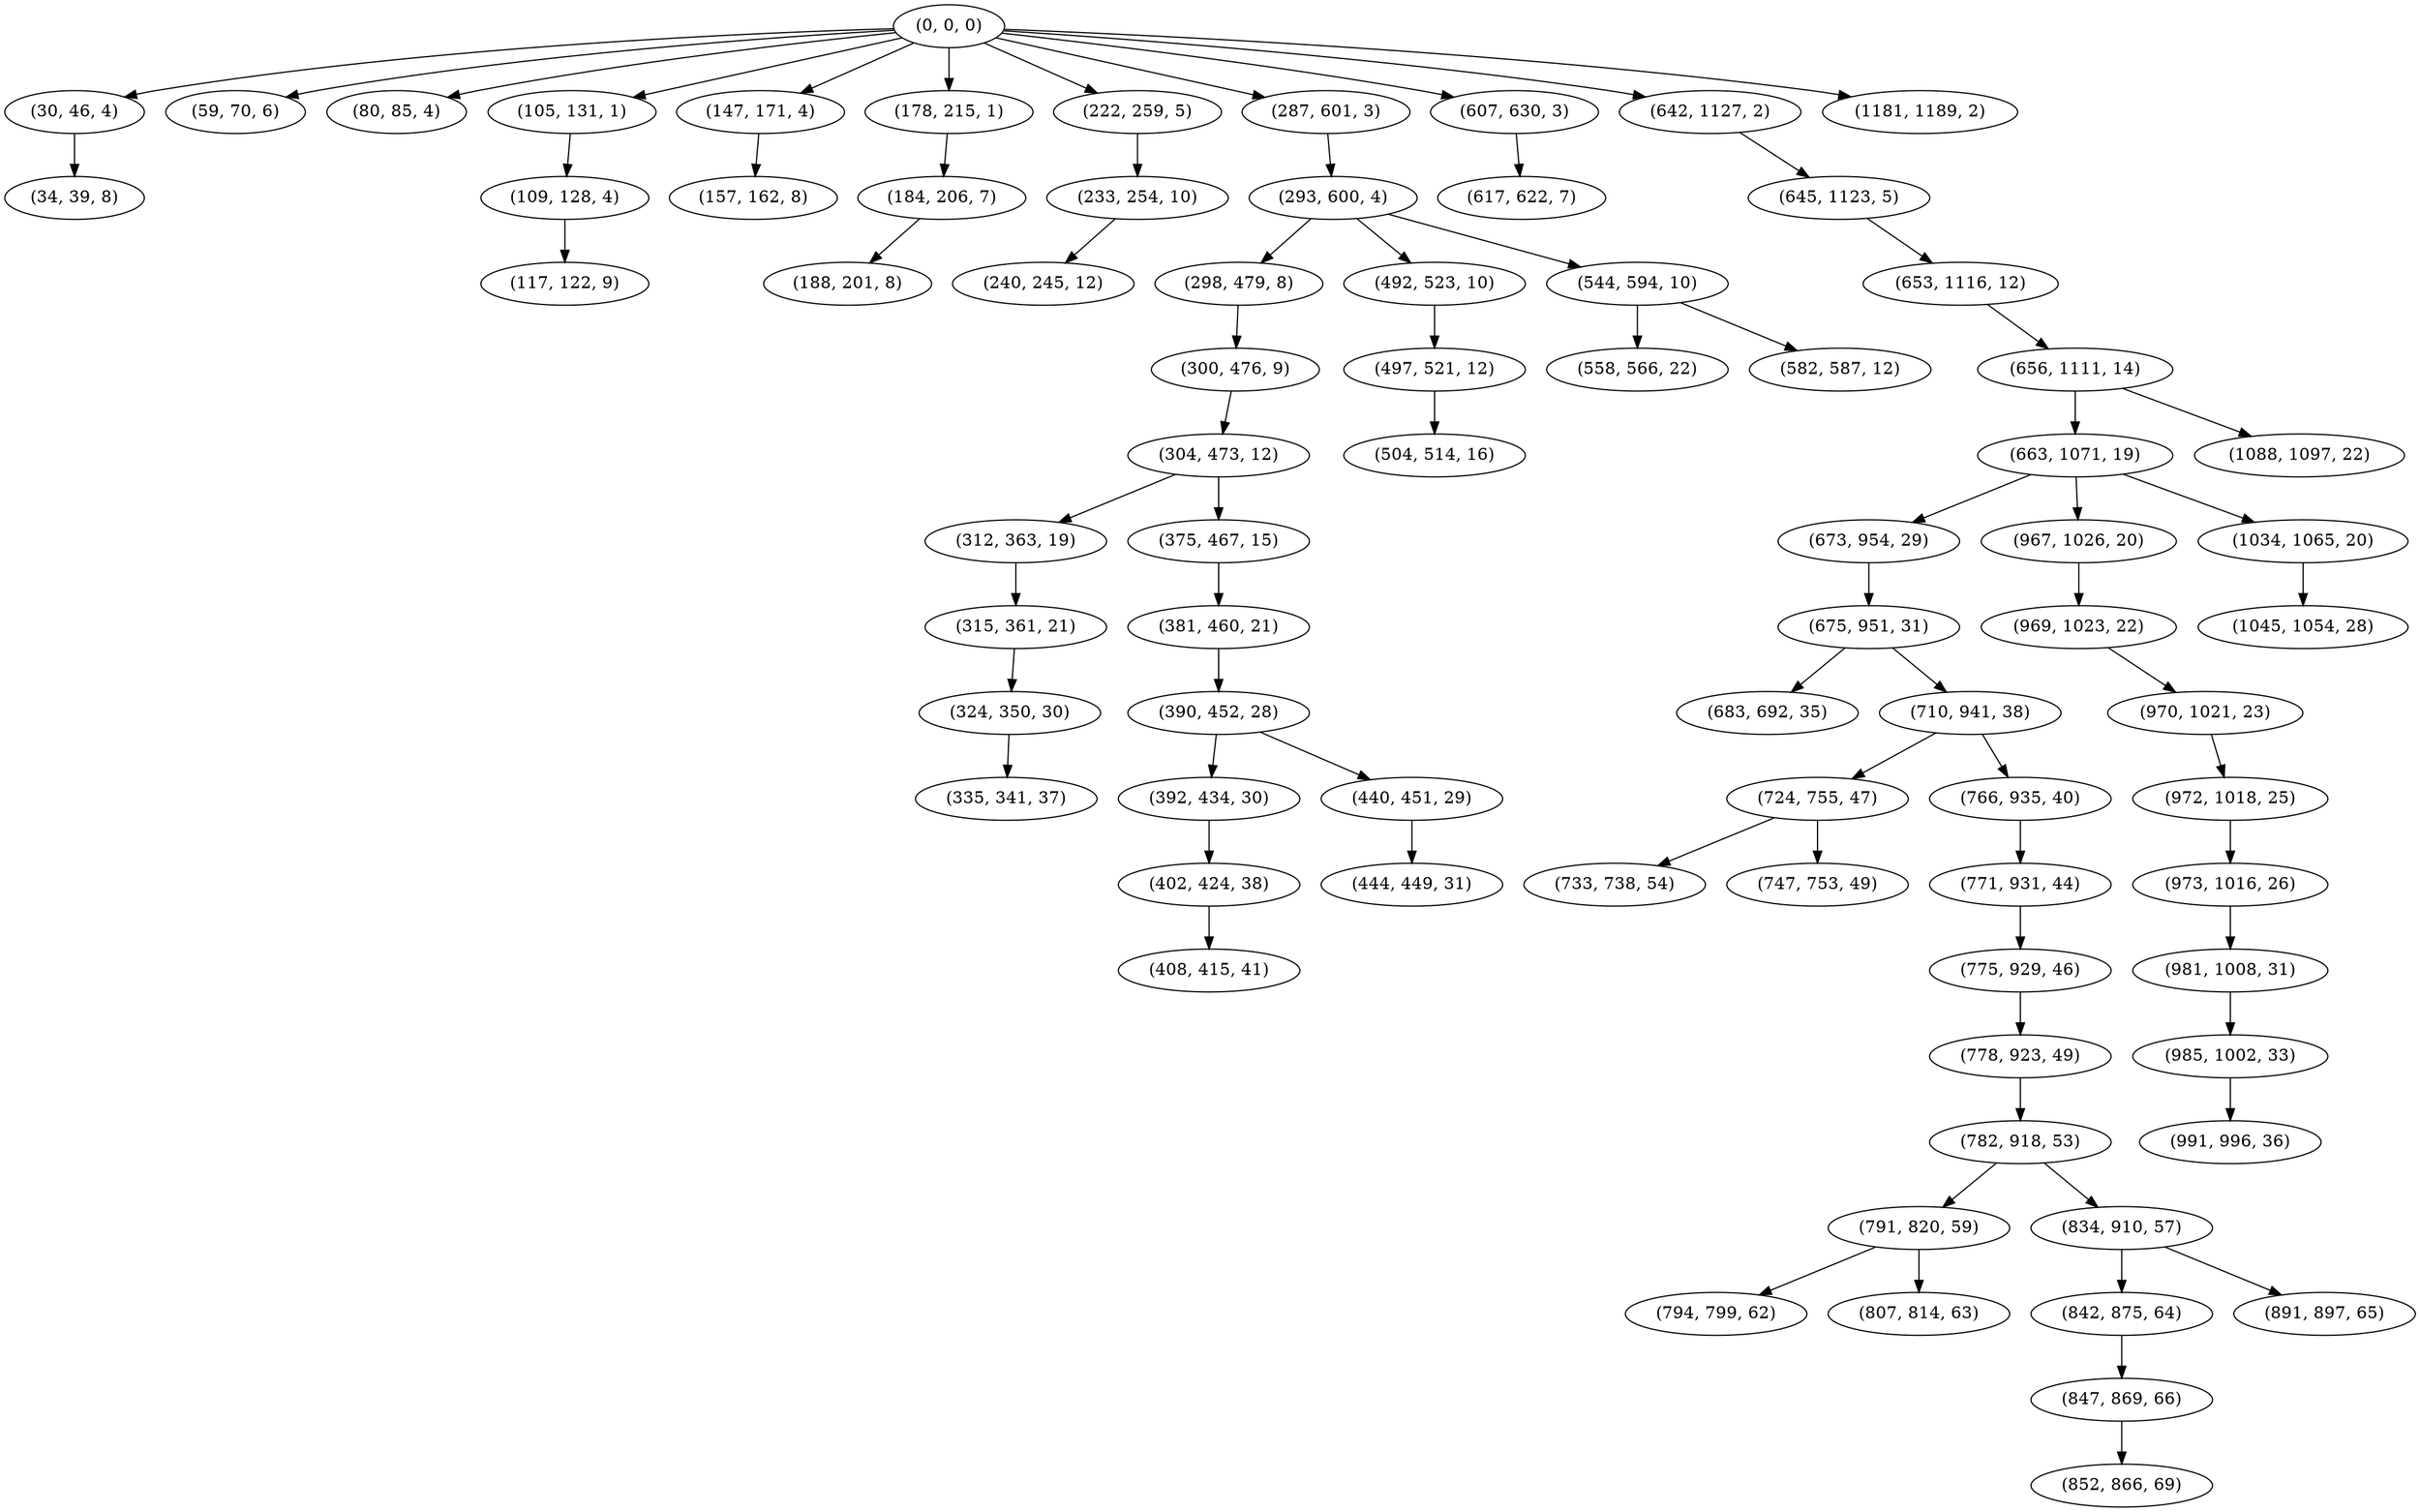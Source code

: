 digraph tree {
    "(0, 0, 0)";
    "(30, 46, 4)";
    "(34, 39, 8)";
    "(59, 70, 6)";
    "(80, 85, 4)";
    "(105, 131, 1)";
    "(109, 128, 4)";
    "(117, 122, 9)";
    "(147, 171, 4)";
    "(157, 162, 8)";
    "(178, 215, 1)";
    "(184, 206, 7)";
    "(188, 201, 8)";
    "(222, 259, 5)";
    "(233, 254, 10)";
    "(240, 245, 12)";
    "(287, 601, 3)";
    "(293, 600, 4)";
    "(298, 479, 8)";
    "(300, 476, 9)";
    "(304, 473, 12)";
    "(312, 363, 19)";
    "(315, 361, 21)";
    "(324, 350, 30)";
    "(335, 341, 37)";
    "(375, 467, 15)";
    "(381, 460, 21)";
    "(390, 452, 28)";
    "(392, 434, 30)";
    "(402, 424, 38)";
    "(408, 415, 41)";
    "(440, 451, 29)";
    "(444, 449, 31)";
    "(492, 523, 10)";
    "(497, 521, 12)";
    "(504, 514, 16)";
    "(544, 594, 10)";
    "(558, 566, 22)";
    "(582, 587, 12)";
    "(607, 630, 3)";
    "(617, 622, 7)";
    "(642, 1127, 2)";
    "(645, 1123, 5)";
    "(653, 1116, 12)";
    "(656, 1111, 14)";
    "(663, 1071, 19)";
    "(673, 954, 29)";
    "(675, 951, 31)";
    "(683, 692, 35)";
    "(710, 941, 38)";
    "(724, 755, 47)";
    "(733, 738, 54)";
    "(747, 753, 49)";
    "(766, 935, 40)";
    "(771, 931, 44)";
    "(775, 929, 46)";
    "(778, 923, 49)";
    "(782, 918, 53)";
    "(791, 820, 59)";
    "(794, 799, 62)";
    "(807, 814, 63)";
    "(834, 910, 57)";
    "(842, 875, 64)";
    "(847, 869, 66)";
    "(852, 866, 69)";
    "(891, 897, 65)";
    "(967, 1026, 20)";
    "(969, 1023, 22)";
    "(970, 1021, 23)";
    "(972, 1018, 25)";
    "(973, 1016, 26)";
    "(981, 1008, 31)";
    "(985, 1002, 33)";
    "(991, 996, 36)";
    "(1034, 1065, 20)";
    "(1045, 1054, 28)";
    "(1088, 1097, 22)";
    "(1181, 1189, 2)";
    "(0, 0, 0)" -> "(30, 46, 4)";
    "(0, 0, 0)" -> "(59, 70, 6)";
    "(0, 0, 0)" -> "(80, 85, 4)";
    "(0, 0, 0)" -> "(105, 131, 1)";
    "(0, 0, 0)" -> "(147, 171, 4)";
    "(0, 0, 0)" -> "(178, 215, 1)";
    "(0, 0, 0)" -> "(222, 259, 5)";
    "(0, 0, 0)" -> "(287, 601, 3)";
    "(0, 0, 0)" -> "(607, 630, 3)";
    "(0, 0, 0)" -> "(642, 1127, 2)";
    "(0, 0, 0)" -> "(1181, 1189, 2)";
    "(30, 46, 4)" -> "(34, 39, 8)";
    "(105, 131, 1)" -> "(109, 128, 4)";
    "(109, 128, 4)" -> "(117, 122, 9)";
    "(147, 171, 4)" -> "(157, 162, 8)";
    "(178, 215, 1)" -> "(184, 206, 7)";
    "(184, 206, 7)" -> "(188, 201, 8)";
    "(222, 259, 5)" -> "(233, 254, 10)";
    "(233, 254, 10)" -> "(240, 245, 12)";
    "(287, 601, 3)" -> "(293, 600, 4)";
    "(293, 600, 4)" -> "(298, 479, 8)";
    "(293, 600, 4)" -> "(492, 523, 10)";
    "(293, 600, 4)" -> "(544, 594, 10)";
    "(298, 479, 8)" -> "(300, 476, 9)";
    "(300, 476, 9)" -> "(304, 473, 12)";
    "(304, 473, 12)" -> "(312, 363, 19)";
    "(304, 473, 12)" -> "(375, 467, 15)";
    "(312, 363, 19)" -> "(315, 361, 21)";
    "(315, 361, 21)" -> "(324, 350, 30)";
    "(324, 350, 30)" -> "(335, 341, 37)";
    "(375, 467, 15)" -> "(381, 460, 21)";
    "(381, 460, 21)" -> "(390, 452, 28)";
    "(390, 452, 28)" -> "(392, 434, 30)";
    "(390, 452, 28)" -> "(440, 451, 29)";
    "(392, 434, 30)" -> "(402, 424, 38)";
    "(402, 424, 38)" -> "(408, 415, 41)";
    "(440, 451, 29)" -> "(444, 449, 31)";
    "(492, 523, 10)" -> "(497, 521, 12)";
    "(497, 521, 12)" -> "(504, 514, 16)";
    "(544, 594, 10)" -> "(558, 566, 22)";
    "(544, 594, 10)" -> "(582, 587, 12)";
    "(607, 630, 3)" -> "(617, 622, 7)";
    "(642, 1127, 2)" -> "(645, 1123, 5)";
    "(645, 1123, 5)" -> "(653, 1116, 12)";
    "(653, 1116, 12)" -> "(656, 1111, 14)";
    "(656, 1111, 14)" -> "(663, 1071, 19)";
    "(656, 1111, 14)" -> "(1088, 1097, 22)";
    "(663, 1071, 19)" -> "(673, 954, 29)";
    "(663, 1071, 19)" -> "(967, 1026, 20)";
    "(663, 1071, 19)" -> "(1034, 1065, 20)";
    "(673, 954, 29)" -> "(675, 951, 31)";
    "(675, 951, 31)" -> "(683, 692, 35)";
    "(675, 951, 31)" -> "(710, 941, 38)";
    "(710, 941, 38)" -> "(724, 755, 47)";
    "(710, 941, 38)" -> "(766, 935, 40)";
    "(724, 755, 47)" -> "(733, 738, 54)";
    "(724, 755, 47)" -> "(747, 753, 49)";
    "(766, 935, 40)" -> "(771, 931, 44)";
    "(771, 931, 44)" -> "(775, 929, 46)";
    "(775, 929, 46)" -> "(778, 923, 49)";
    "(778, 923, 49)" -> "(782, 918, 53)";
    "(782, 918, 53)" -> "(791, 820, 59)";
    "(782, 918, 53)" -> "(834, 910, 57)";
    "(791, 820, 59)" -> "(794, 799, 62)";
    "(791, 820, 59)" -> "(807, 814, 63)";
    "(834, 910, 57)" -> "(842, 875, 64)";
    "(834, 910, 57)" -> "(891, 897, 65)";
    "(842, 875, 64)" -> "(847, 869, 66)";
    "(847, 869, 66)" -> "(852, 866, 69)";
    "(967, 1026, 20)" -> "(969, 1023, 22)";
    "(969, 1023, 22)" -> "(970, 1021, 23)";
    "(970, 1021, 23)" -> "(972, 1018, 25)";
    "(972, 1018, 25)" -> "(973, 1016, 26)";
    "(973, 1016, 26)" -> "(981, 1008, 31)";
    "(981, 1008, 31)" -> "(985, 1002, 33)";
    "(985, 1002, 33)" -> "(991, 996, 36)";
    "(1034, 1065, 20)" -> "(1045, 1054, 28)";
}
